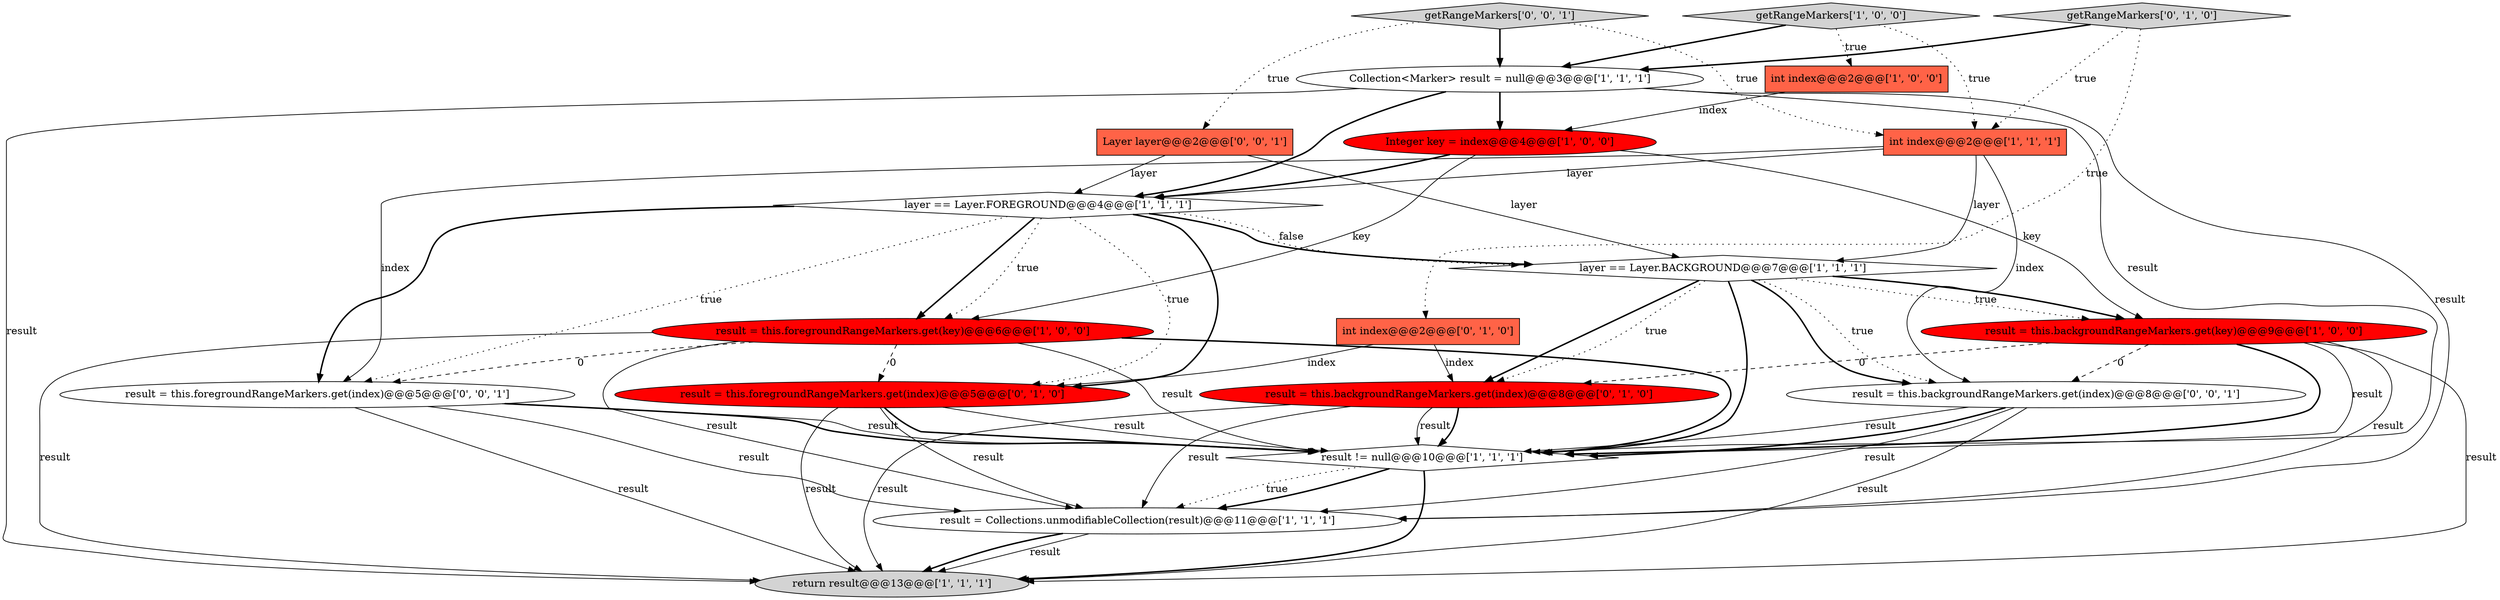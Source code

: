 digraph {
10 [style = filled, label = "return result@@@13@@@['1', '1', '1']", fillcolor = lightgray, shape = ellipse image = "AAA0AAABBB1BBB"];
8 [style = filled, label = "Integer key = index@@@4@@@['1', '0', '0']", fillcolor = red, shape = ellipse image = "AAA1AAABBB1BBB"];
13 [style = filled, label = "int index@@@2@@@['0', '1', '0']", fillcolor = tomato, shape = box image = "AAA0AAABBB2BBB"];
14 [style = filled, label = "getRangeMarkers['0', '1', '0']", fillcolor = lightgray, shape = diamond image = "AAA0AAABBB2BBB"];
2 [style = filled, label = "int index@@@2@@@['1', '0', '0']", fillcolor = tomato, shape = box image = "AAA0AAABBB1BBB"];
11 [style = filled, label = "Collection<Marker> result = null@@@3@@@['1', '1', '1']", fillcolor = white, shape = ellipse image = "AAA0AAABBB1BBB"];
1 [style = filled, label = "result != null@@@10@@@['1', '1', '1']", fillcolor = white, shape = diamond image = "AAA0AAABBB1BBB"];
6 [style = filled, label = "int index@@@2@@@['1', '1', '1']", fillcolor = tomato, shape = box image = "AAA0AAABBB1BBB"];
16 [style = filled, label = "Layer layer@@@2@@@['0', '0', '1']", fillcolor = tomato, shape = box image = "AAA0AAABBB3BBB"];
19 [style = filled, label = "getRangeMarkers['0', '0', '1']", fillcolor = lightgray, shape = diamond image = "AAA0AAABBB3BBB"];
5 [style = filled, label = "result = this.foregroundRangeMarkers.get(key)@@@6@@@['1', '0', '0']", fillcolor = red, shape = ellipse image = "AAA1AAABBB1BBB"];
18 [style = filled, label = "result = this.backgroundRangeMarkers.get(index)@@@8@@@['0', '0', '1']", fillcolor = white, shape = ellipse image = "AAA0AAABBB3BBB"];
9 [style = filled, label = "layer == Layer.BACKGROUND@@@7@@@['1', '1', '1']", fillcolor = white, shape = diamond image = "AAA0AAABBB1BBB"];
17 [style = filled, label = "result = this.foregroundRangeMarkers.get(index)@@@5@@@['0', '0', '1']", fillcolor = white, shape = ellipse image = "AAA0AAABBB3BBB"];
7 [style = filled, label = "result = Collections.unmodifiableCollection(result)@@@11@@@['1', '1', '1']", fillcolor = white, shape = ellipse image = "AAA0AAABBB1BBB"];
12 [style = filled, label = "result = this.foregroundRangeMarkers.get(index)@@@5@@@['0', '1', '0']", fillcolor = red, shape = ellipse image = "AAA1AAABBB2BBB"];
0 [style = filled, label = "result = this.backgroundRangeMarkers.get(key)@@@9@@@['1', '0', '0']", fillcolor = red, shape = ellipse image = "AAA1AAABBB1BBB"];
4 [style = filled, label = "layer == Layer.FOREGROUND@@@4@@@['1', '1', '1']", fillcolor = white, shape = diamond image = "AAA0AAABBB1BBB"];
3 [style = filled, label = "getRangeMarkers['1', '0', '0']", fillcolor = lightgray, shape = diamond image = "AAA0AAABBB1BBB"];
15 [style = filled, label = "result = this.backgroundRangeMarkers.get(index)@@@8@@@['0', '1', '0']", fillcolor = red, shape = ellipse image = "AAA1AAABBB2BBB"];
11->10 [style = solid, label="result"];
4->9 [style = bold, label=""];
4->5 [style = dotted, label="true"];
2->8 [style = solid, label="index"];
15->7 [style = solid, label="result"];
0->10 [style = solid, label="result"];
16->9 [style = solid, label="layer"];
9->0 [style = dotted, label="true"];
5->12 [style = dashed, label="0"];
9->0 [style = bold, label=""];
6->4 [style = solid, label="layer"];
13->12 [style = solid, label="index"];
4->17 [style = bold, label=""];
17->1 [style = bold, label=""];
11->1 [style = solid, label="result"];
12->7 [style = solid, label="result"];
15->1 [style = solid, label="result"];
7->10 [style = bold, label=""];
17->7 [style = solid, label="result"];
7->10 [style = solid, label="result"];
11->4 [style = bold, label=""];
3->11 [style = bold, label=""];
16->4 [style = solid, label="layer"];
18->7 [style = solid, label="result"];
0->15 [style = dashed, label="0"];
5->10 [style = solid, label="result"];
19->11 [style = bold, label=""];
14->6 [style = dotted, label="true"];
3->6 [style = dotted, label="true"];
8->0 [style = solid, label="key"];
12->1 [style = bold, label=""];
1->7 [style = bold, label=""];
12->10 [style = solid, label="result"];
14->13 [style = dotted, label="true"];
6->17 [style = solid, label="index"];
0->1 [style = solid, label="result"];
6->18 [style = solid, label="index"];
17->10 [style = solid, label="result"];
1->7 [style = dotted, label="true"];
5->1 [style = bold, label=""];
18->1 [style = solid, label="result"];
4->9 [style = dotted, label="false"];
13->15 [style = solid, label="index"];
18->10 [style = solid, label="result"];
9->18 [style = bold, label=""];
5->17 [style = dashed, label="0"];
18->1 [style = bold, label=""];
15->1 [style = bold, label=""];
9->15 [style = bold, label=""];
0->1 [style = bold, label=""];
15->10 [style = solid, label="result"];
0->7 [style = solid, label="result"];
19->16 [style = dotted, label="true"];
12->1 [style = solid, label="result"];
5->1 [style = solid, label="result"];
11->7 [style = solid, label="result"];
4->12 [style = bold, label=""];
9->18 [style = dotted, label="true"];
11->8 [style = bold, label=""];
0->18 [style = dashed, label="0"];
8->5 [style = solid, label="key"];
9->15 [style = dotted, label="true"];
19->6 [style = dotted, label="true"];
8->4 [style = bold, label=""];
5->7 [style = solid, label="result"];
9->1 [style = bold, label=""];
4->12 [style = dotted, label="true"];
1->10 [style = bold, label=""];
4->17 [style = dotted, label="true"];
14->11 [style = bold, label=""];
4->5 [style = bold, label=""];
3->2 [style = dotted, label="true"];
6->9 [style = solid, label="layer"];
17->1 [style = solid, label="result"];
}
